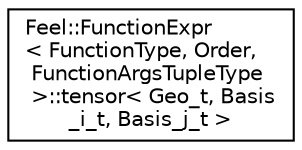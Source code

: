 digraph "Graphical Class Hierarchy"
{
 // LATEX_PDF_SIZE
  edge [fontname="Helvetica",fontsize="10",labelfontname="Helvetica",labelfontsize="10"];
  node [fontname="Helvetica",fontsize="10",shape=record];
  rankdir="LR";
  Node0 [label="Feel::FunctionExpr\l\< FunctionType, Order,\l FunctionArgsTupleType\l \>::tensor\< Geo_t, Basis\l_i_t, Basis_j_t \>",height=0.2,width=0.4,color="black", fillcolor="white", style="filled",URL="$structFeel_1_1FunctionExpr_1_1tensor.html",tooltip=" "];
}
